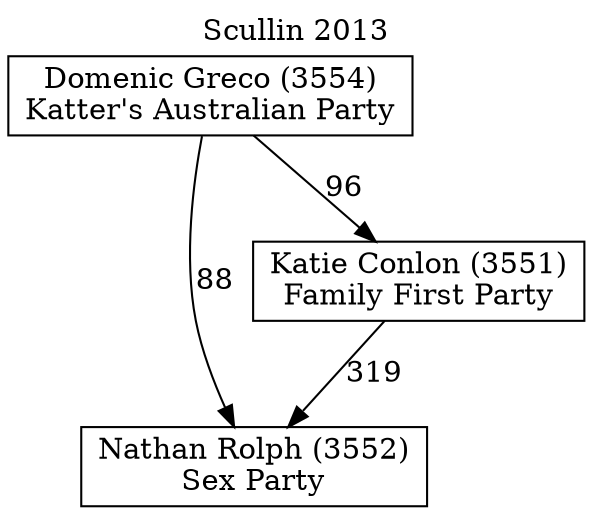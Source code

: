 // House preference flow
digraph "Nathan Rolph (3552)_Scullin_2013" {
	graph [label="Scullin 2013" labelloc=t mclimit=10]
	node [shape=box]
	"Nathan Rolph (3552)" [label="Nathan Rolph (3552)
Sex Party"]
	"Katie Conlon (3551)" [label="Katie Conlon (3551)
Family First Party"]
	"Domenic Greco (3554)" [label="Domenic Greco (3554)
Katter's Australian Party"]
	"Katie Conlon (3551)" -> "Nathan Rolph (3552)" [label=319]
	"Domenic Greco (3554)" -> "Katie Conlon (3551)" [label=96]
	"Domenic Greco (3554)" -> "Nathan Rolph (3552)" [label=88]
}
